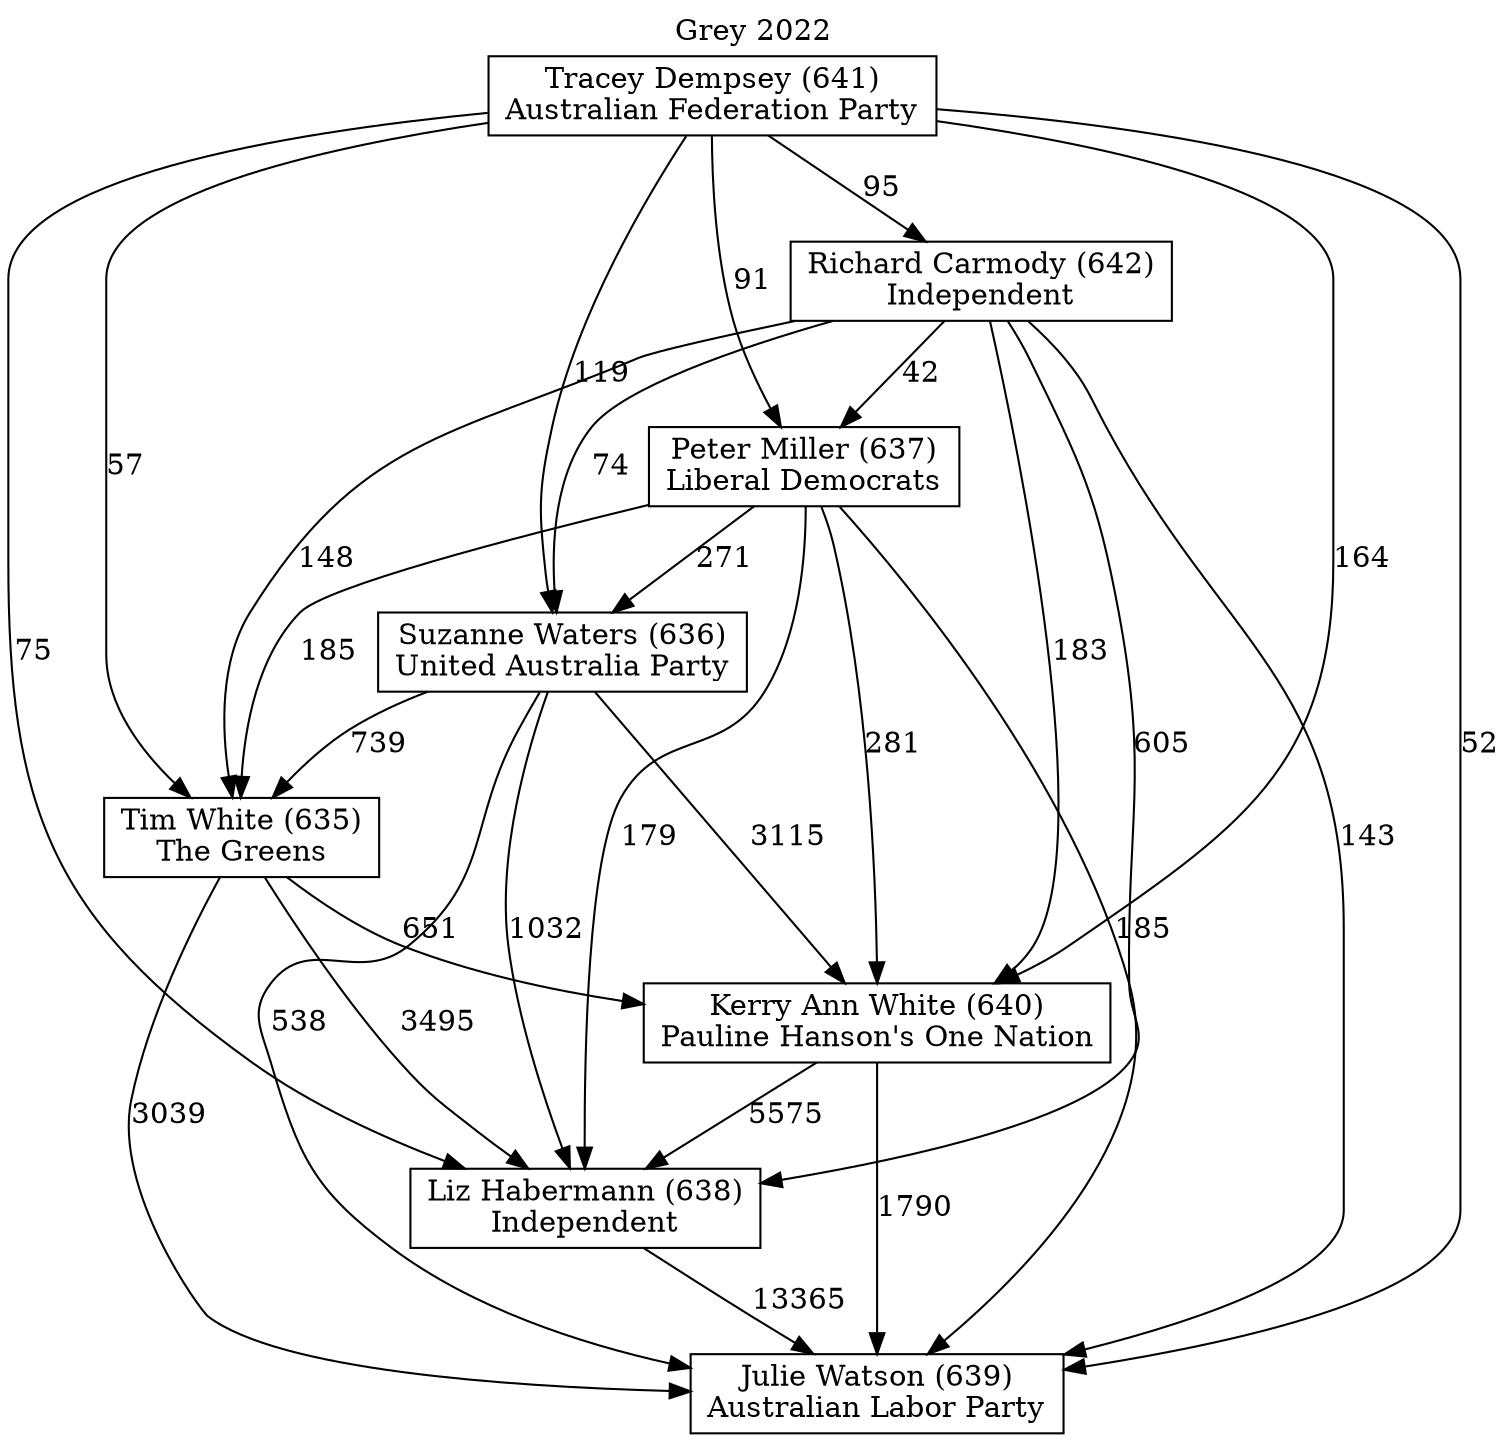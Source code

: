 // House preference flow
digraph "Julie Watson (639)_Grey_2022" {
	graph [label="Grey 2022" labelloc=t mclimit=10]
	node [shape=box]
	"Julie Watson (639)" [label="Julie Watson (639)
Australian Labor Party"]
	"Liz Habermann (638)" [label="Liz Habermann (638)
Independent"]
	"Kerry Ann White (640)" [label="Kerry Ann White (640)
Pauline Hanson's One Nation"]
	"Tim White (635)" [label="Tim White (635)
The Greens"]
	"Suzanne Waters (636)" [label="Suzanne Waters (636)
United Australia Party"]
	"Peter Miller (637)" [label="Peter Miller (637)
Liberal Democrats"]
	"Richard Carmody (642)" [label="Richard Carmody (642)
Independent"]
	"Tracey Dempsey (641)" [label="Tracey Dempsey (641)
Australian Federation Party"]
	"Liz Habermann (638)" -> "Julie Watson (639)" [label=13365]
	"Kerry Ann White (640)" -> "Liz Habermann (638)" [label=5575]
	"Tim White (635)" -> "Kerry Ann White (640)" [label=651]
	"Suzanne Waters (636)" -> "Tim White (635)" [label=739]
	"Peter Miller (637)" -> "Suzanne Waters (636)" [label=271]
	"Richard Carmody (642)" -> "Peter Miller (637)" [label=42]
	"Tracey Dempsey (641)" -> "Richard Carmody (642)" [label=95]
	"Kerry Ann White (640)" -> "Julie Watson (639)" [label=1790]
	"Tim White (635)" -> "Julie Watson (639)" [label=3039]
	"Suzanne Waters (636)" -> "Julie Watson (639)" [label=538]
	"Peter Miller (637)" -> "Julie Watson (639)" [label=185]
	"Richard Carmody (642)" -> "Julie Watson (639)" [label=143]
	"Tracey Dempsey (641)" -> "Julie Watson (639)" [label=52]
	"Tracey Dempsey (641)" -> "Peter Miller (637)" [label=91]
	"Richard Carmody (642)" -> "Suzanne Waters (636)" [label=74]
	"Tracey Dempsey (641)" -> "Suzanne Waters (636)" [label=119]
	"Peter Miller (637)" -> "Tim White (635)" [label=185]
	"Richard Carmody (642)" -> "Tim White (635)" [label=148]
	"Tracey Dempsey (641)" -> "Tim White (635)" [label=57]
	"Suzanne Waters (636)" -> "Kerry Ann White (640)" [label=3115]
	"Peter Miller (637)" -> "Kerry Ann White (640)" [label=281]
	"Richard Carmody (642)" -> "Kerry Ann White (640)" [label=183]
	"Tracey Dempsey (641)" -> "Kerry Ann White (640)" [label=164]
	"Tim White (635)" -> "Liz Habermann (638)" [label=3495]
	"Suzanne Waters (636)" -> "Liz Habermann (638)" [label=1032]
	"Peter Miller (637)" -> "Liz Habermann (638)" [label=179]
	"Richard Carmody (642)" -> "Liz Habermann (638)" [label=605]
	"Tracey Dempsey (641)" -> "Liz Habermann (638)" [label=75]
}
